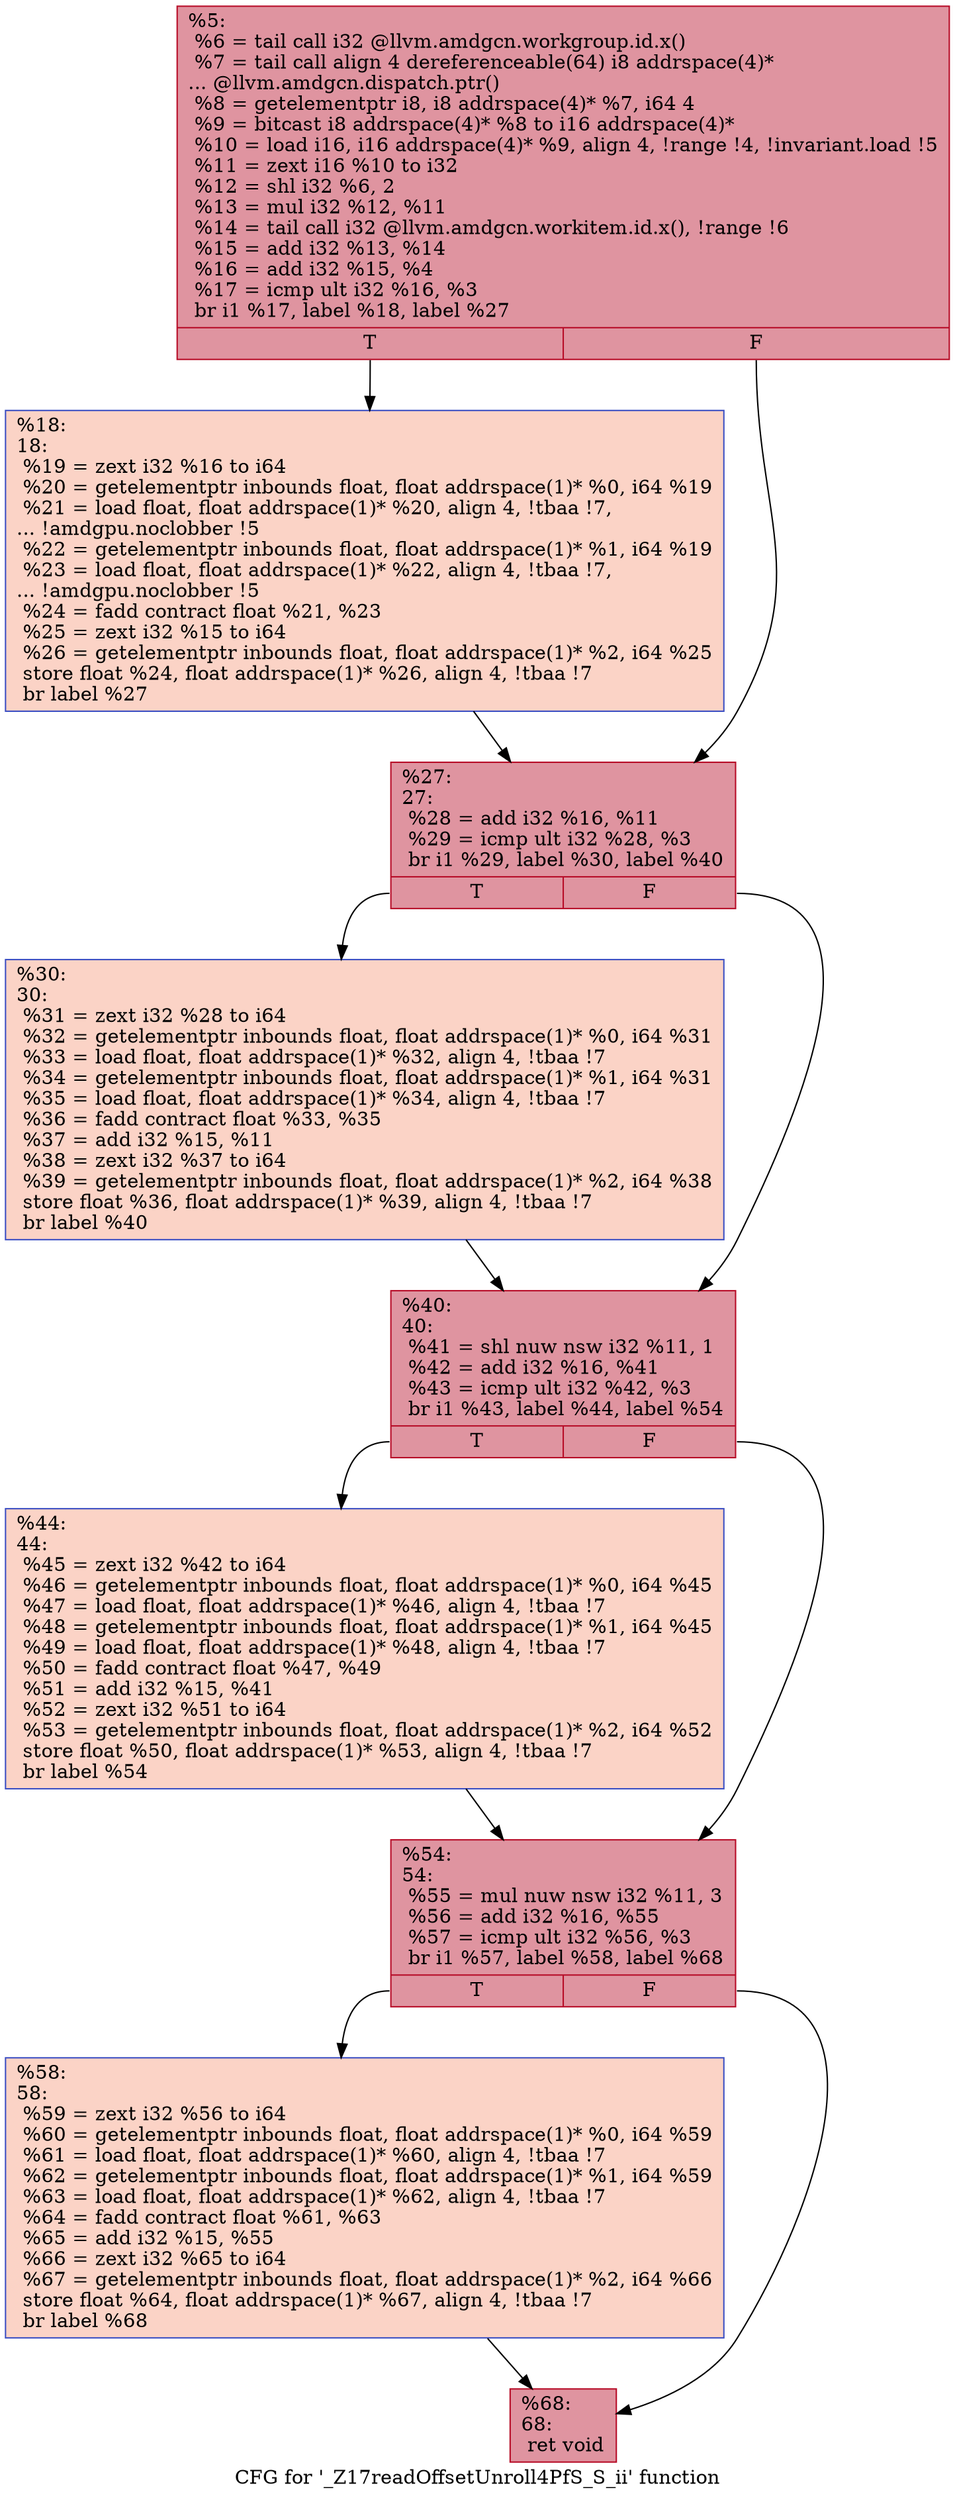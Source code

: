 digraph "CFG for '_Z17readOffsetUnroll4PfS_S_ii' function" {
	label="CFG for '_Z17readOffsetUnroll4PfS_S_ii' function";

	Node0x45d4b10 [shape=record,color="#b70d28ff", style=filled, fillcolor="#b70d2870",label="{%5:\l  %6 = tail call i32 @llvm.amdgcn.workgroup.id.x()\l  %7 = tail call align 4 dereferenceable(64) i8 addrspace(4)*\l... @llvm.amdgcn.dispatch.ptr()\l  %8 = getelementptr i8, i8 addrspace(4)* %7, i64 4\l  %9 = bitcast i8 addrspace(4)* %8 to i16 addrspace(4)*\l  %10 = load i16, i16 addrspace(4)* %9, align 4, !range !4, !invariant.load !5\l  %11 = zext i16 %10 to i32\l  %12 = shl i32 %6, 2\l  %13 = mul i32 %12, %11\l  %14 = tail call i32 @llvm.amdgcn.workitem.id.x(), !range !6\l  %15 = add i32 %13, %14\l  %16 = add i32 %15, %4\l  %17 = icmp ult i32 %16, %3\l  br i1 %17, label %18, label %27\l|{<s0>T|<s1>F}}"];
	Node0x45d4b10:s0 -> Node0x45d6ba0;
	Node0x45d4b10:s1 -> Node0x45d6c30;
	Node0x45d6ba0 [shape=record,color="#3d50c3ff", style=filled, fillcolor="#f59c7d70",label="{%18:\l18:                                               \l  %19 = zext i32 %16 to i64\l  %20 = getelementptr inbounds float, float addrspace(1)* %0, i64 %19\l  %21 = load float, float addrspace(1)* %20, align 4, !tbaa !7,\l... !amdgpu.noclobber !5\l  %22 = getelementptr inbounds float, float addrspace(1)* %1, i64 %19\l  %23 = load float, float addrspace(1)* %22, align 4, !tbaa !7,\l... !amdgpu.noclobber !5\l  %24 = fadd contract float %21, %23\l  %25 = zext i32 %15 to i64\l  %26 = getelementptr inbounds float, float addrspace(1)* %2, i64 %25\l  store float %24, float addrspace(1)* %26, align 4, !tbaa !7\l  br label %27\l}"];
	Node0x45d6ba0 -> Node0x45d6c30;
	Node0x45d6c30 [shape=record,color="#b70d28ff", style=filled, fillcolor="#b70d2870",label="{%27:\l27:                                               \l  %28 = add i32 %16, %11\l  %29 = icmp ult i32 %28, %3\l  br i1 %29, label %30, label %40\l|{<s0>T|<s1>F}}"];
	Node0x45d6c30:s0 -> Node0x45d81a0;
	Node0x45d6c30:s1 -> Node0x45d81f0;
	Node0x45d81a0 [shape=record,color="#3d50c3ff", style=filled, fillcolor="#f59c7d70",label="{%30:\l30:                                               \l  %31 = zext i32 %28 to i64\l  %32 = getelementptr inbounds float, float addrspace(1)* %0, i64 %31\l  %33 = load float, float addrspace(1)* %32, align 4, !tbaa !7\l  %34 = getelementptr inbounds float, float addrspace(1)* %1, i64 %31\l  %35 = load float, float addrspace(1)* %34, align 4, !tbaa !7\l  %36 = fadd contract float %33, %35\l  %37 = add i32 %15, %11\l  %38 = zext i32 %37 to i64\l  %39 = getelementptr inbounds float, float addrspace(1)* %2, i64 %38\l  store float %36, float addrspace(1)* %39, align 4, !tbaa !7\l  br label %40\l}"];
	Node0x45d81a0 -> Node0x45d81f0;
	Node0x45d81f0 [shape=record,color="#b70d28ff", style=filled, fillcolor="#b70d2870",label="{%40:\l40:                                               \l  %41 = shl nuw nsw i32 %11, 1\l  %42 = add i32 %16, %41\l  %43 = icmp ult i32 %42, %3\l  br i1 %43, label %44, label %54\l|{<s0>T|<s1>F}}"];
	Node0x45d81f0:s0 -> Node0x45d8ba0;
	Node0x45d81f0:s1 -> Node0x45d8bf0;
	Node0x45d8ba0 [shape=record,color="#3d50c3ff", style=filled, fillcolor="#f59c7d70",label="{%44:\l44:                                               \l  %45 = zext i32 %42 to i64\l  %46 = getelementptr inbounds float, float addrspace(1)* %0, i64 %45\l  %47 = load float, float addrspace(1)* %46, align 4, !tbaa !7\l  %48 = getelementptr inbounds float, float addrspace(1)* %1, i64 %45\l  %49 = load float, float addrspace(1)* %48, align 4, !tbaa !7\l  %50 = fadd contract float %47, %49\l  %51 = add i32 %15, %41\l  %52 = zext i32 %51 to i64\l  %53 = getelementptr inbounds float, float addrspace(1)* %2, i64 %52\l  store float %50, float addrspace(1)* %53, align 4, !tbaa !7\l  br label %54\l}"];
	Node0x45d8ba0 -> Node0x45d8bf0;
	Node0x45d8bf0 [shape=record,color="#b70d28ff", style=filled, fillcolor="#b70d2870",label="{%54:\l54:                                               \l  %55 = mul nuw nsw i32 %11, 3\l  %56 = add i32 %16, %55\l  %57 = icmp ult i32 %56, %3\l  br i1 %57, label %58, label %68\l|{<s0>T|<s1>F}}"];
	Node0x45d8bf0:s0 -> Node0x45d9490;
	Node0x45d8bf0:s1 -> Node0x45d94e0;
	Node0x45d9490 [shape=record,color="#3d50c3ff", style=filled, fillcolor="#f59c7d70",label="{%58:\l58:                                               \l  %59 = zext i32 %56 to i64\l  %60 = getelementptr inbounds float, float addrspace(1)* %0, i64 %59\l  %61 = load float, float addrspace(1)* %60, align 4, !tbaa !7\l  %62 = getelementptr inbounds float, float addrspace(1)* %1, i64 %59\l  %63 = load float, float addrspace(1)* %62, align 4, !tbaa !7\l  %64 = fadd contract float %61, %63\l  %65 = add i32 %15, %55\l  %66 = zext i32 %65 to i64\l  %67 = getelementptr inbounds float, float addrspace(1)* %2, i64 %66\l  store float %64, float addrspace(1)* %67, align 4, !tbaa !7\l  br label %68\l}"];
	Node0x45d9490 -> Node0x45d94e0;
	Node0x45d94e0 [shape=record,color="#b70d28ff", style=filled, fillcolor="#b70d2870",label="{%68:\l68:                                               \l  ret void\l}"];
}
